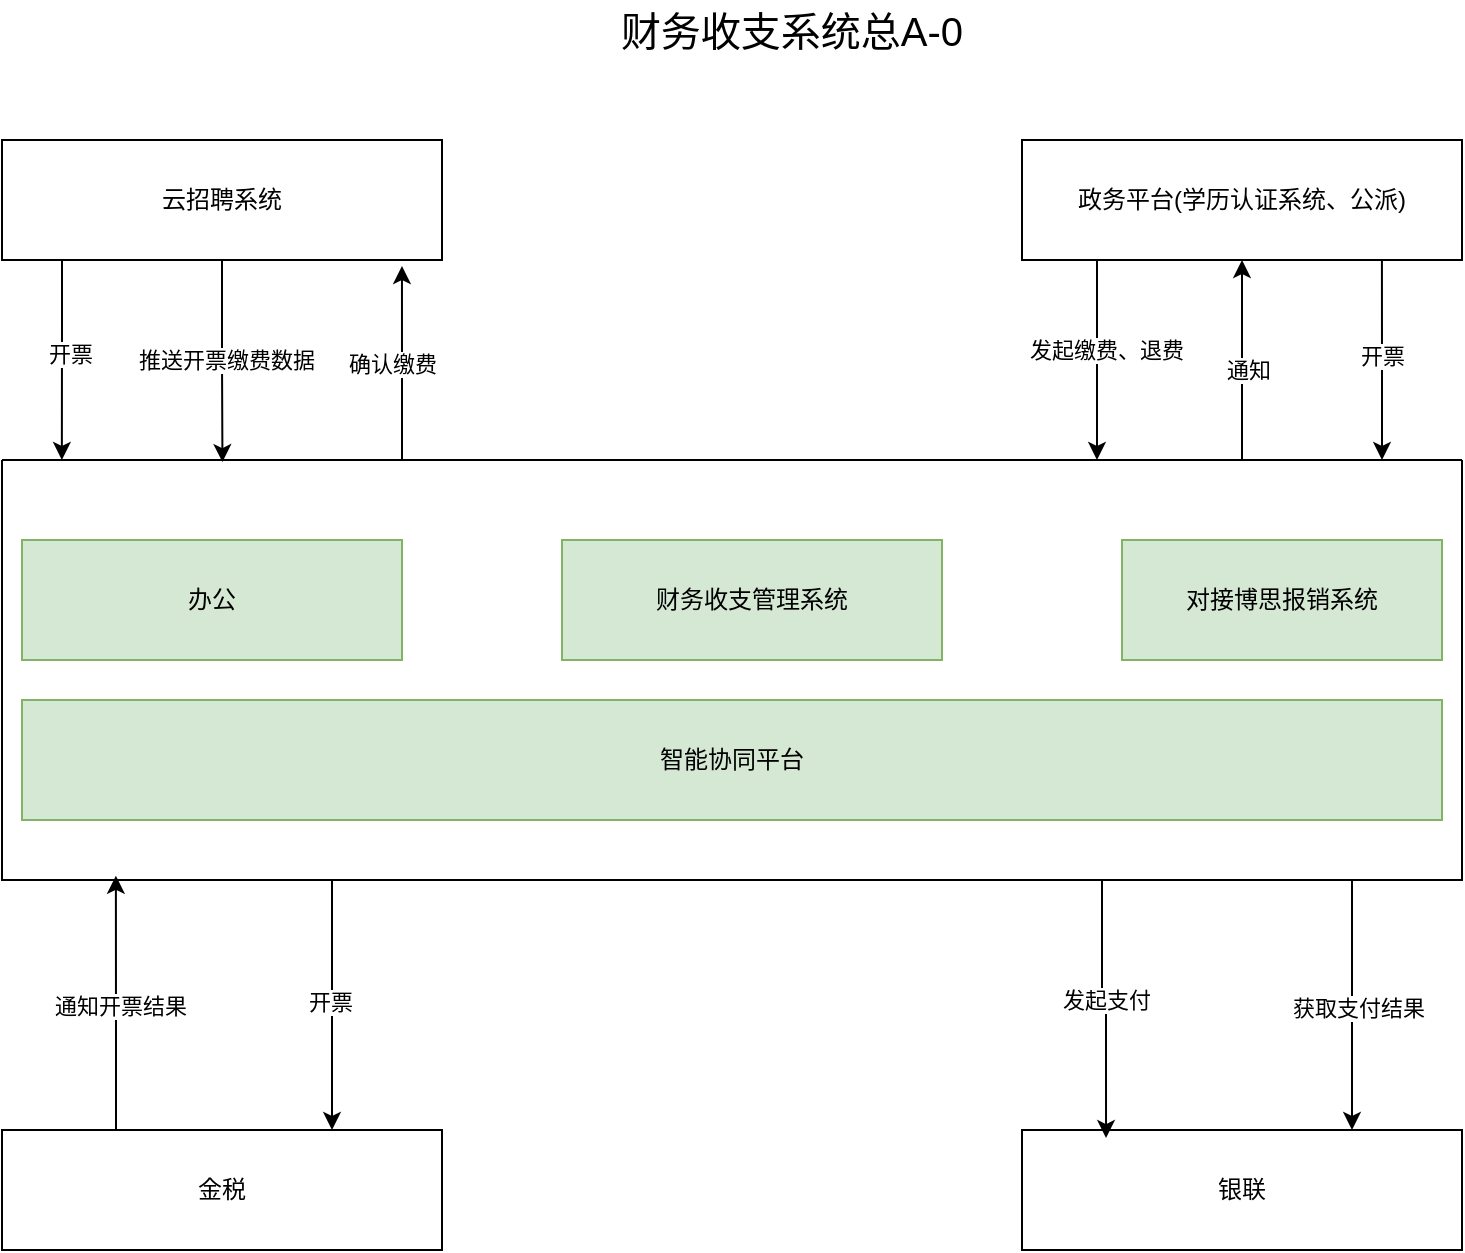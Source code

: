 <mxfile version="24.7.7">
  <diagram name="第 1 页" id="mmZgXKD3ZRKLnQviUQY3">
    <mxGraphModel dx="1434" dy="746" grid="1" gridSize="10" guides="1" tooltips="1" connect="1" arrows="1" fold="1" page="1" pageScale="1" pageWidth="827" pageHeight="1169" math="0" shadow="0">
      <root>
        <mxCell id="0" />
        <mxCell id="1" parent="0" />
        <mxCell id="tRCTvvSIcZAqEMqoj9UI-10" style="edgeStyle=orthogonalEdgeStyle;rounded=0;orthogonalLoop=1;jettySize=auto;html=1;entryX=0.75;entryY=0;entryDx=0;entryDy=0;" edge="1" parent="1" source="rgHk43R0lnlLl56AyZZH-2" target="UEry_to2XUphcIJdFs72-3">
          <mxGeometry relative="1" as="geometry">
            <Array as="points">
              <mxPoint x="698" y="200" />
            </Array>
          </mxGeometry>
        </mxCell>
        <mxCell id="tRCTvvSIcZAqEMqoj9UI-11" value="发起缴费、退费" style="edgeLabel;html=1;align=center;verticalAlign=middle;resizable=0;points=[];" vertex="1" connectable="0" parent="tRCTvvSIcZAqEMqoj9UI-10">
          <mxGeometry x="-0.1" y="4" relative="1" as="geometry">
            <mxPoint as="offset" />
          </mxGeometry>
        </mxCell>
        <mxCell id="rgHk43R0lnlLl56AyZZH-2" value="政务平台(学历认证系统、公派)" style="rounded=0;whiteSpace=wrap;html=1;" parent="1" vertex="1">
          <mxGeometry x="660" y="90" width="220" height="60" as="geometry" />
        </mxCell>
        <mxCell id="LMH38nqzzMzODzYaf8PD-1" value="财务收支系统总A-0" style="text;html=1;align=center;verticalAlign=middle;whiteSpace=wrap;rounded=0;fontSize=20;" parent="1" vertex="1">
          <mxGeometry x="430" y="20" width="230" height="30" as="geometry" />
        </mxCell>
        <mxCell id="tRCTvvSIcZAqEMqoj9UI-12" style="edgeStyle=orthogonalEdgeStyle;rounded=0;orthogonalLoop=1;jettySize=auto;html=1;" edge="1" parent="1" source="UEry_to2XUphcIJdFs72-3" target="rgHk43R0lnlLl56AyZZH-2">
          <mxGeometry relative="1" as="geometry">
            <Array as="points">
              <mxPoint x="770" y="210" />
              <mxPoint x="770" y="210" />
            </Array>
          </mxGeometry>
        </mxCell>
        <mxCell id="tRCTvvSIcZAqEMqoj9UI-13" value="通知" style="edgeLabel;html=1;align=center;verticalAlign=middle;resizable=0;points=[];" vertex="1" connectable="0" parent="tRCTvvSIcZAqEMqoj9UI-12">
          <mxGeometry x="-0.1" y="-3" relative="1" as="geometry">
            <mxPoint as="offset" />
          </mxGeometry>
        </mxCell>
        <mxCell id="tRCTvvSIcZAqEMqoj9UI-21" style="edgeStyle=orthogonalEdgeStyle;rounded=0;orthogonalLoop=1;jettySize=auto;html=1;entryX=0.75;entryY=0;entryDx=0;entryDy=0;" edge="1" parent="1" source="UEry_to2XUphcIJdFs72-3" target="tRCTvvSIcZAqEMqoj9UI-20">
          <mxGeometry relative="1" as="geometry">
            <Array as="points">
              <mxPoint x="315" y="510" />
              <mxPoint x="315" y="510" />
            </Array>
          </mxGeometry>
        </mxCell>
        <mxCell id="tRCTvvSIcZAqEMqoj9UI-22" value="开票" style="edgeLabel;html=1;align=center;verticalAlign=middle;resizable=0;points=[];" vertex="1" connectable="0" parent="tRCTvvSIcZAqEMqoj9UI-21">
          <mxGeometry x="-0.024" y="-1" relative="1" as="geometry">
            <mxPoint as="offset" />
          </mxGeometry>
        </mxCell>
        <mxCell id="tRCTvvSIcZAqEMqoj9UI-28" style="edgeStyle=orthogonalEdgeStyle;rounded=0;orthogonalLoop=1;jettySize=auto;html=1;entryX=0.75;entryY=0;entryDx=0;entryDy=0;" edge="1" parent="1" source="UEry_to2XUphcIJdFs72-3" target="tRCTvvSIcZAqEMqoj9UI-19">
          <mxGeometry relative="1" as="geometry">
            <Array as="points">
              <mxPoint x="825" y="490" />
              <mxPoint x="825" y="490" />
            </Array>
          </mxGeometry>
        </mxCell>
        <mxCell id="tRCTvvSIcZAqEMqoj9UI-29" value="获取支付结果" style="edgeLabel;html=1;align=center;verticalAlign=middle;resizable=0;points=[];" vertex="1" connectable="0" parent="tRCTvvSIcZAqEMqoj9UI-28">
          <mxGeometry x="0.024" y="3" relative="1" as="geometry">
            <mxPoint as="offset" />
          </mxGeometry>
        </mxCell>
        <mxCell id="UEry_to2XUphcIJdFs72-3" value="" style="swimlane;startSize=0;" parent="1" vertex="1">
          <mxGeometry x="150" y="250" width="730" height="210" as="geometry">
            <mxRectangle x="660" y="360" width="50" height="40" as="alternateBounds" />
          </mxGeometry>
        </mxCell>
        <mxCell id="UEry_to2XUphcIJdFs72-1" value="智能协同平台" style="rounded=0;whiteSpace=wrap;html=1;fillColor=#d5e8d4;strokeColor=#82b366;" parent="UEry_to2XUphcIJdFs72-3" vertex="1">
          <mxGeometry x="10" y="120" width="710" height="60" as="geometry" />
        </mxCell>
        <mxCell id="UEry_to2XUphcIJdFs72-2" value="对接博思报销系统" style="rounded=0;whiteSpace=wrap;html=1;fillColor=#d5e8d4;strokeColor=#82b366;" parent="UEry_to2XUphcIJdFs72-3" vertex="1">
          <mxGeometry x="560" y="40" width="160" height="60" as="geometry" />
        </mxCell>
        <mxCell id="UEry_to2XUphcIJdFs72-4" value="财务收支管理系统" style="rounded=0;whiteSpace=wrap;html=1;fillColor=#d5e8d4;strokeColor=#82b366;" parent="UEry_to2XUphcIJdFs72-3" vertex="1">
          <mxGeometry x="280" y="40" width="190" height="60" as="geometry" />
        </mxCell>
        <mxCell id="UEry_to2XUphcIJdFs72-5" value="办公" style="rounded=0;whiteSpace=wrap;html=1;fillColor=#d5e8d4;strokeColor=#82b366;" parent="UEry_to2XUphcIJdFs72-3" vertex="1">
          <mxGeometry x="10" y="40" width="190" height="60" as="geometry" />
        </mxCell>
        <mxCell id="tRCTvvSIcZAqEMqoj9UI-1" value="云招聘系统" style="rounded=0;whiteSpace=wrap;html=1;" vertex="1" parent="1">
          <mxGeometry x="150" y="90" width="220" height="60" as="geometry" />
        </mxCell>
        <mxCell id="tRCTvvSIcZAqEMqoj9UI-3" style="edgeStyle=orthogonalEdgeStyle;rounded=0;orthogonalLoop=1;jettySize=auto;html=1;entryX=0.041;entryY=0;entryDx=0;entryDy=0;entryPerimeter=0;" edge="1" parent="1" source="tRCTvvSIcZAqEMqoj9UI-1" target="UEry_to2XUphcIJdFs72-3">
          <mxGeometry relative="1" as="geometry">
            <Array as="points">
              <mxPoint x="180" y="180" />
              <mxPoint x="180" y="180" />
            </Array>
          </mxGeometry>
        </mxCell>
        <mxCell id="tRCTvvSIcZAqEMqoj9UI-4" value="开票" style="edgeLabel;html=1;align=center;verticalAlign=middle;resizable=0;points=[];" vertex="1" connectable="0" parent="tRCTvvSIcZAqEMqoj9UI-3">
          <mxGeometry x="-0.06" y="4" relative="1" as="geometry">
            <mxPoint as="offset" />
          </mxGeometry>
        </mxCell>
        <mxCell id="tRCTvvSIcZAqEMqoj9UI-5" style="edgeStyle=orthogonalEdgeStyle;rounded=0;orthogonalLoop=1;jettySize=auto;html=1;entryX=0.151;entryY=0.005;entryDx=0;entryDy=0;entryPerimeter=0;" edge="1" parent="1" source="tRCTvvSIcZAqEMqoj9UI-1" target="UEry_to2XUphcIJdFs72-3">
          <mxGeometry relative="1" as="geometry" />
        </mxCell>
        <mxCell id="tRCTvvSIcZAqEMqoj9UI-6" value="推送开票缴费数据" style="edgeLabel;html=1;align=center;verticalAlign=middle;resizable=0;points=[];" vertex="1" connectable="0" parent="tRCTvvSIcZAqEMqoj9UI-5">
          <mxGeometry x="-0.008" y="2" relative="1" as="geometry">
            <mxPoint as="offset" />
          </mxGeometry>
        </mxCell>
        <mxCell id="tRCTvvSIcZAqEMqoj9UI-8" style="edgeStyle=orthogonalEdgeStyle;rounded=0;orthogonalLoop=1;jettySize=auto;html=1;entryX=0.909;entryY=1.05;entryDx=0;entryDy=0;entryPerimeter=0;" edge="1" parent="1" source="UEry_to2XUphcIJdFs72-3" target="tRCTvvSIcZAqEMqoj9UI-1">
          <mxGeometry relative="1" as="geometry">
            <Array as="points">
              <mxPoint x="350" y="210" />
              <mxPoint x="350" y="210" />
            </Array>
          </mxGeometry>
        </mxCell>
        <mxCell id="tRCTvvSIcZAqEMqoj9UI-9" value="确认缴费" style="edgeLabel;html=1;align=center;verticalAlign=middle;resizable=0;points=[];" vertex="1" connectable="0" parent="tRCTvvSIcZAqEMqoj9UI-8">
          <mxGeometry x="-0.008" y="5" relative="1" as="geometry">
            <mxPoint as="offset" />
          </mxGeometry>
        </mxCell>
        <mxCell id="tRCTvvSIcZAqEMqoj9UI-17" style="edgeStyle=orthogonalEdgeStyle;rounded=0;orthogonalLoop=1;jettySize=auto;html=1;exitX=0.818;exitY=1;exitDx=0;exitDy=0;exitPerimeter=0;" edge="1" parent="1" source="rgHk43R0lnlLl56AyZZH-2" target="UEry_to2XUphcIJdFs72-3">
          <mxGeometry relative="1" as="geometry">
            <mxPoint x="840" y="160" as="sourcePoint" />
            <mxPoint x="842.77" y="237.9" as="targetPoint" />
            <Array as="points">
              <mxPoint x="840" y="210" />
              <mxPoint x="840" y="210" />
            </Array>
          </mxGeometry>
        </mxCell>
        <mxCell id="tRCTvvSIcZAqEMqoj9UI-18" value="开票" style="edgeLabel;html=1;align=center;verticalAlign=middle;resizable=0;points=[];" vertex="1" connectable="0" parent="tRCTvvSIcZAqEMqoj9UI-17">
          <mxGeometry x="-0.047" relative="1" as="geometry">
            <mxPoint as="offset" />
          </mxGeometry>
        </mxCell>
        <mxCell id="tRCTvvSIcZAqEMqoj9UI-19" value="银联" style="rounded=0;whiteSpace=wrap;html=1;" vertex="1" parent="1">
          <mxGeometry x="660" y="585" width="220" height="60" as="geometry" />
        </mxCell>
        <mxCell id="tRCTvvSIcZAqEMqoj9UI-20" value="金税" style="rounded=0;whiteSpace=wrap;html=1;" vertex="1" parent="1">
          <mxGeometry x="150" y="585" width="220" height="60" as="geometry" />
        </mxCell>
        <mxCell id="tRCTvvSIcZAqEMqoj9UI-23" style="edgeStyle=orthogonalEdgeStyle;rounded=0;orthogonalLoop=1;jettySize=auto;html=1;entryX=0.078;entryY=0.99;entryDx=0;entryDy=0;entryPerimeter=0;" edge="1" parent="1" source="tRCTvvSIcZAqEMqoj9UI-20" target="UEry_to2XUphcIJdFs72-3">
          <mxGeometry relative="1" as="geometry">
            <Array as="points">
              <mxPoint x="207" y="540" />
              <mxPoint x="207" y="540" />
            </Array>
          </mxGeometry>
        </mxCell>
        <mxCell id="tRCTvvSIcZAqEMqoj9UI-24" value="通知开票结果" style="edgeLabel;html=1;align=center;verticalAlign=middle;resizable=0;points=[];" vertex="1" connectable="0" parent="tRCTvvSIcZAqEMqoj9UI-23">
          <mxGeometry x="-0.024" y="-2" relative="1" as="geometry">
            <mxPoint as="offset" />
          </mxGeometry>
        </mxCell>
        <mxCell id="tRCTvvSIcZAqEMqoj9UI-25" style="edgeStyle=orthogonalEdgeStyle;rounded=0;orthogonalLoop=1;jettySize=auto;html=1;entryX=0.191;entryY=0.067;entryDx=0;entryDy=0;entryPerimeter=0;" edge="1" parent="1" source="UEry_to2XUphcIJdFs72-3" target="tRCTvvSIcZAqEMqoj9UI-19">
          <mxGeometry relative="1" as="geometry">
            <Array as="points">
              <mxPoint x="700" y="523" />
              <mxPoint x="702" y="523" />
            </Array>
          </mxGeometry>
        </mxCell>
        <mxCell id="tRCTvvSIcZAqEMqoj9UI-27" value="发起支付" style="edgeLabel;html=1;align=center;verticalAlign=middle;resizable=0;points=[];" vertex="1" connectable="0" parent="tRCTvvSIcZAqEMqoj9UI-25">
          <mxGeometry x="-0.104" y="1" relative="1" as="geometry">
            <mxPoint x="1" y="1" as="offset" />
          </mxGeometry>
        </mxCell>
      </root>
    </mxGraphModel>
  </diagram>
</mxfile>
